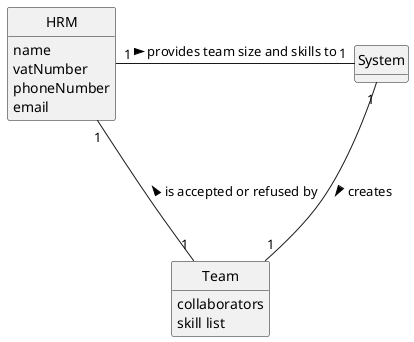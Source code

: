 @startuml
skinparam monochrome true
skinparam packageStyle rectangle
skinparam shadowing false

'left to right direction

skinparam classAttributeIconSize 0

hide circle
hide methods

'title Domain Model

'class Platform {
'  -description
'}

class HRM {
    name
    vatNumber
    phoneNumber
    email
}

class System {
}

class Team {
    collaborators
    skill list
}

'class User {
'    name
'    email
'    password
'}

HRM "1" - "1" System : provides team size and skills to >
System "1" --- "1" Team: creates >
Team "1" - "1" HRM : is accepted or refused by >
@enduml